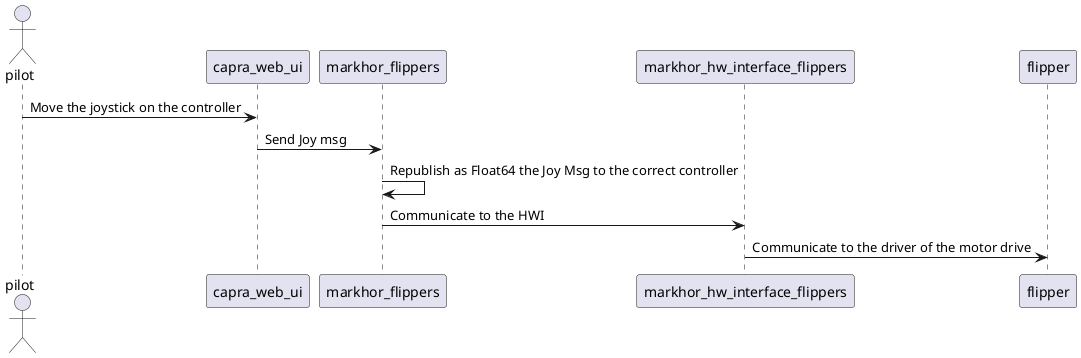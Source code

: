 @startuml markhor_flipper_control
    actor pilot
    participant capra_web_ui
    participant markhor_flippers
    participant markhor_hw_interface_flippers
    participant flipper

    pilot -> capra_web_ui : Move the joystick on the controller
    capra_web_ui -> markhor_flippers : Send Joy msg
    markhor_flippers -> markhor_flippers : Republish as Float64 the Joy Msg to the correct controller
    markhor_flippers -> markhor_hw_interface_flippers : Communicate to the HWI
    markhor_hw_interface_flippers -> flipper : Communicate to the driver of the motor drive 
@enduml